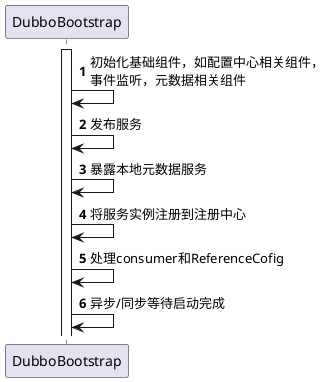 @startuml
'https://plantuml.com/sequence-diagram

autonumber

activate DubboBootstrap

DubboBootstrap -> DubboBootstrap : 初始化基础组件，如配置中心相关组件，\n事件监听，元数据相关组件

DubboBootstrap -> DubboBootstrap : 发布服务

DubboBootstrap -> DubboBootstrap : 暴露本地元数据服务

DubboBootstrap -> DubboBootstrap : 将服务实例注册到注册中心

DubboBootstrap -> DubboBootstrap : 处理consumer和ReferenceCofig

DubboBootstrap -> DubboBootstrap : 异步/同步等待启动完成


@enduml